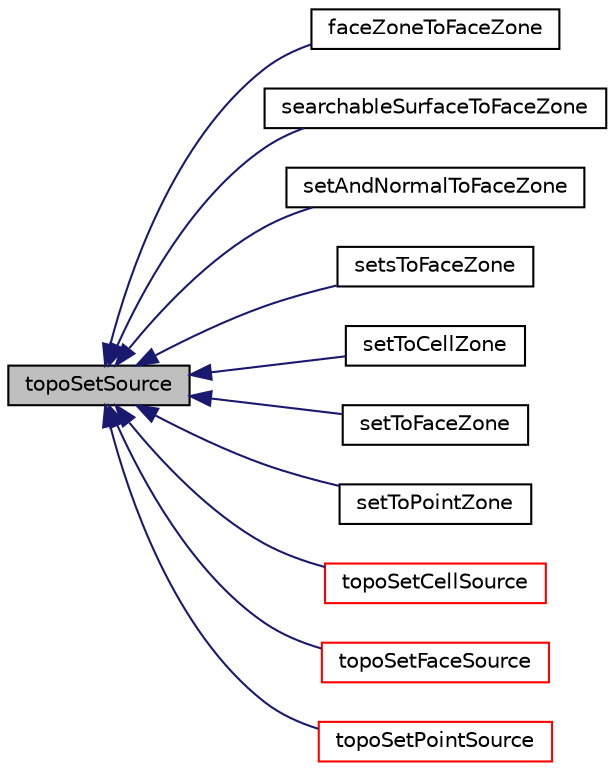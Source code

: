 digraph "topoSetSource"
{
  bgcolor="transparent";
  edge [fontname="Helvetica",fontsize="10",labelfontname="Helvetica",labelfontsize="10"];
  node [fontname="Helvetica",fontsize="10",shape=record];
  rankdir="LR";
  Node1 [label="topoSetSource",height=0.2,width=0.4,color="black", fillcolor="grey75", style="filled" fontcolor="black"];
  Node1 -> Node2 [dir="back",color="midnightblue",fontsize="10",style="solid",fontname="Helvetica"];
  Node2 [label="faceZoneToFaceZone",height=0.2,width=0.4,color="black",URL="$classFoam_1_1faceZoneToFaceZone.html",tooltip="A topoSetSource to select faces based on usage in another faceSet. "];
  Node1 -> Node3 [dir="back",color="midnightblue",fontsize="10",style="solid",fontname="Helvetica"];
  Node3 [label="searchableSurfaceToFaceZone",height=0.2,width=0.4,color="black",URL="$classFoam_1_1searchableSurfaceToFaceZone.html",tooltip="A topoSetSource to select faces based on intersection (of cell-cell vector) with a surface..."];
  Node1 -> Node4 [dir="back",color="midnightblue",fontsize="10",style="solid",fontname="Helvetica"];
  Node4 [label="setAndNormalToFaceZone",height=0.2,width=0.4,color="black",URL="$classFoam_1_1setAndNormalToFaceZone.html",tooltip="A topoSetSource to select faces based on usage in a faceSet, where the normal vector is used to orien..."];
  Node1 -> Node5 [dir="back",color="midnightblue",fontsize="10",style="solid",fontname="Helvetica"];
  Node5 [label="setsToFaceZone",height=0.2,width=0.4,color="black",URL="$classFoam_1_1setsToFaceZone.html",tooltip="A topoSetSource to select faces based on usage in a faceSet and cellSet. "];
  Node1 -> Node6 [dir="back",color="midnightblue",fontsize="10",style="solid",fontname="Helvetica"];
  Node6 [label="setToCellZone",height=0.2,width=0.4,color="black",URL="$classFoam_1_1setToCellZone.html",tooltip="A topoSetSource to select cells based on usage in a cellSet. "];
  Node1 -> Node7 [dir="back",color="midnightblue",fontsize="10",style="solid",fontname="Helvetica"];
  Node7 [label="setToFaceZone",height=0.2,width=0.4,color="black",URL="$classFoam_1_1setToFaceZone.html",tooltip="A topoSetSource to select faces based on usage in a faceSet. Sets flipMap to true. "];
  Node1 -> Node8 [dir="back",color="midnightblue",fontsize="10",style="solid",fontname="Helvetica"];
  Node8 [label="setToPointZone",height=0.2,width=0.4,color="black",URL="$classFoam_1_1setToPointZone.html",tooltip="A topoSetSource to select points based on usage in a pointSet. "];
  Node1 -> Node9 [dir="back",color="midnightblue",fontsize="10",style="solid",fontname="Helvetica"];
  Node9 [label="topoSetCellSource",height=0.2,width=0.4,color="red",URL="$classFoam_1_1topoSetCellSource.html",tooltip="Base class of a topoSet source for selecting cells. "];
  Node1 -> Node10 [dir="back",color="midnightblue",fontsize="10",style="solid",fontname="Helvetica"];
  Node10 [label="topoSetFaceSource",height=0.2,width=0.4,color="red",URL="$classFoam_1_1topoSetFaceSource.html",tooltip="Base class of a topoSet source for selecting faces. "];
  Node1 -> Node11 [dir="back",color="midnightblue",fontsize="10",style="solid",fontname="Helvetica"];
  Node11 [label="topoSetPointSource",height=0.2,width=0.4,color="red",URL="$classFoam_1_1topoSetPointSource.html",tooltip="Base class of a topoSet source for selecting points. "];
}
